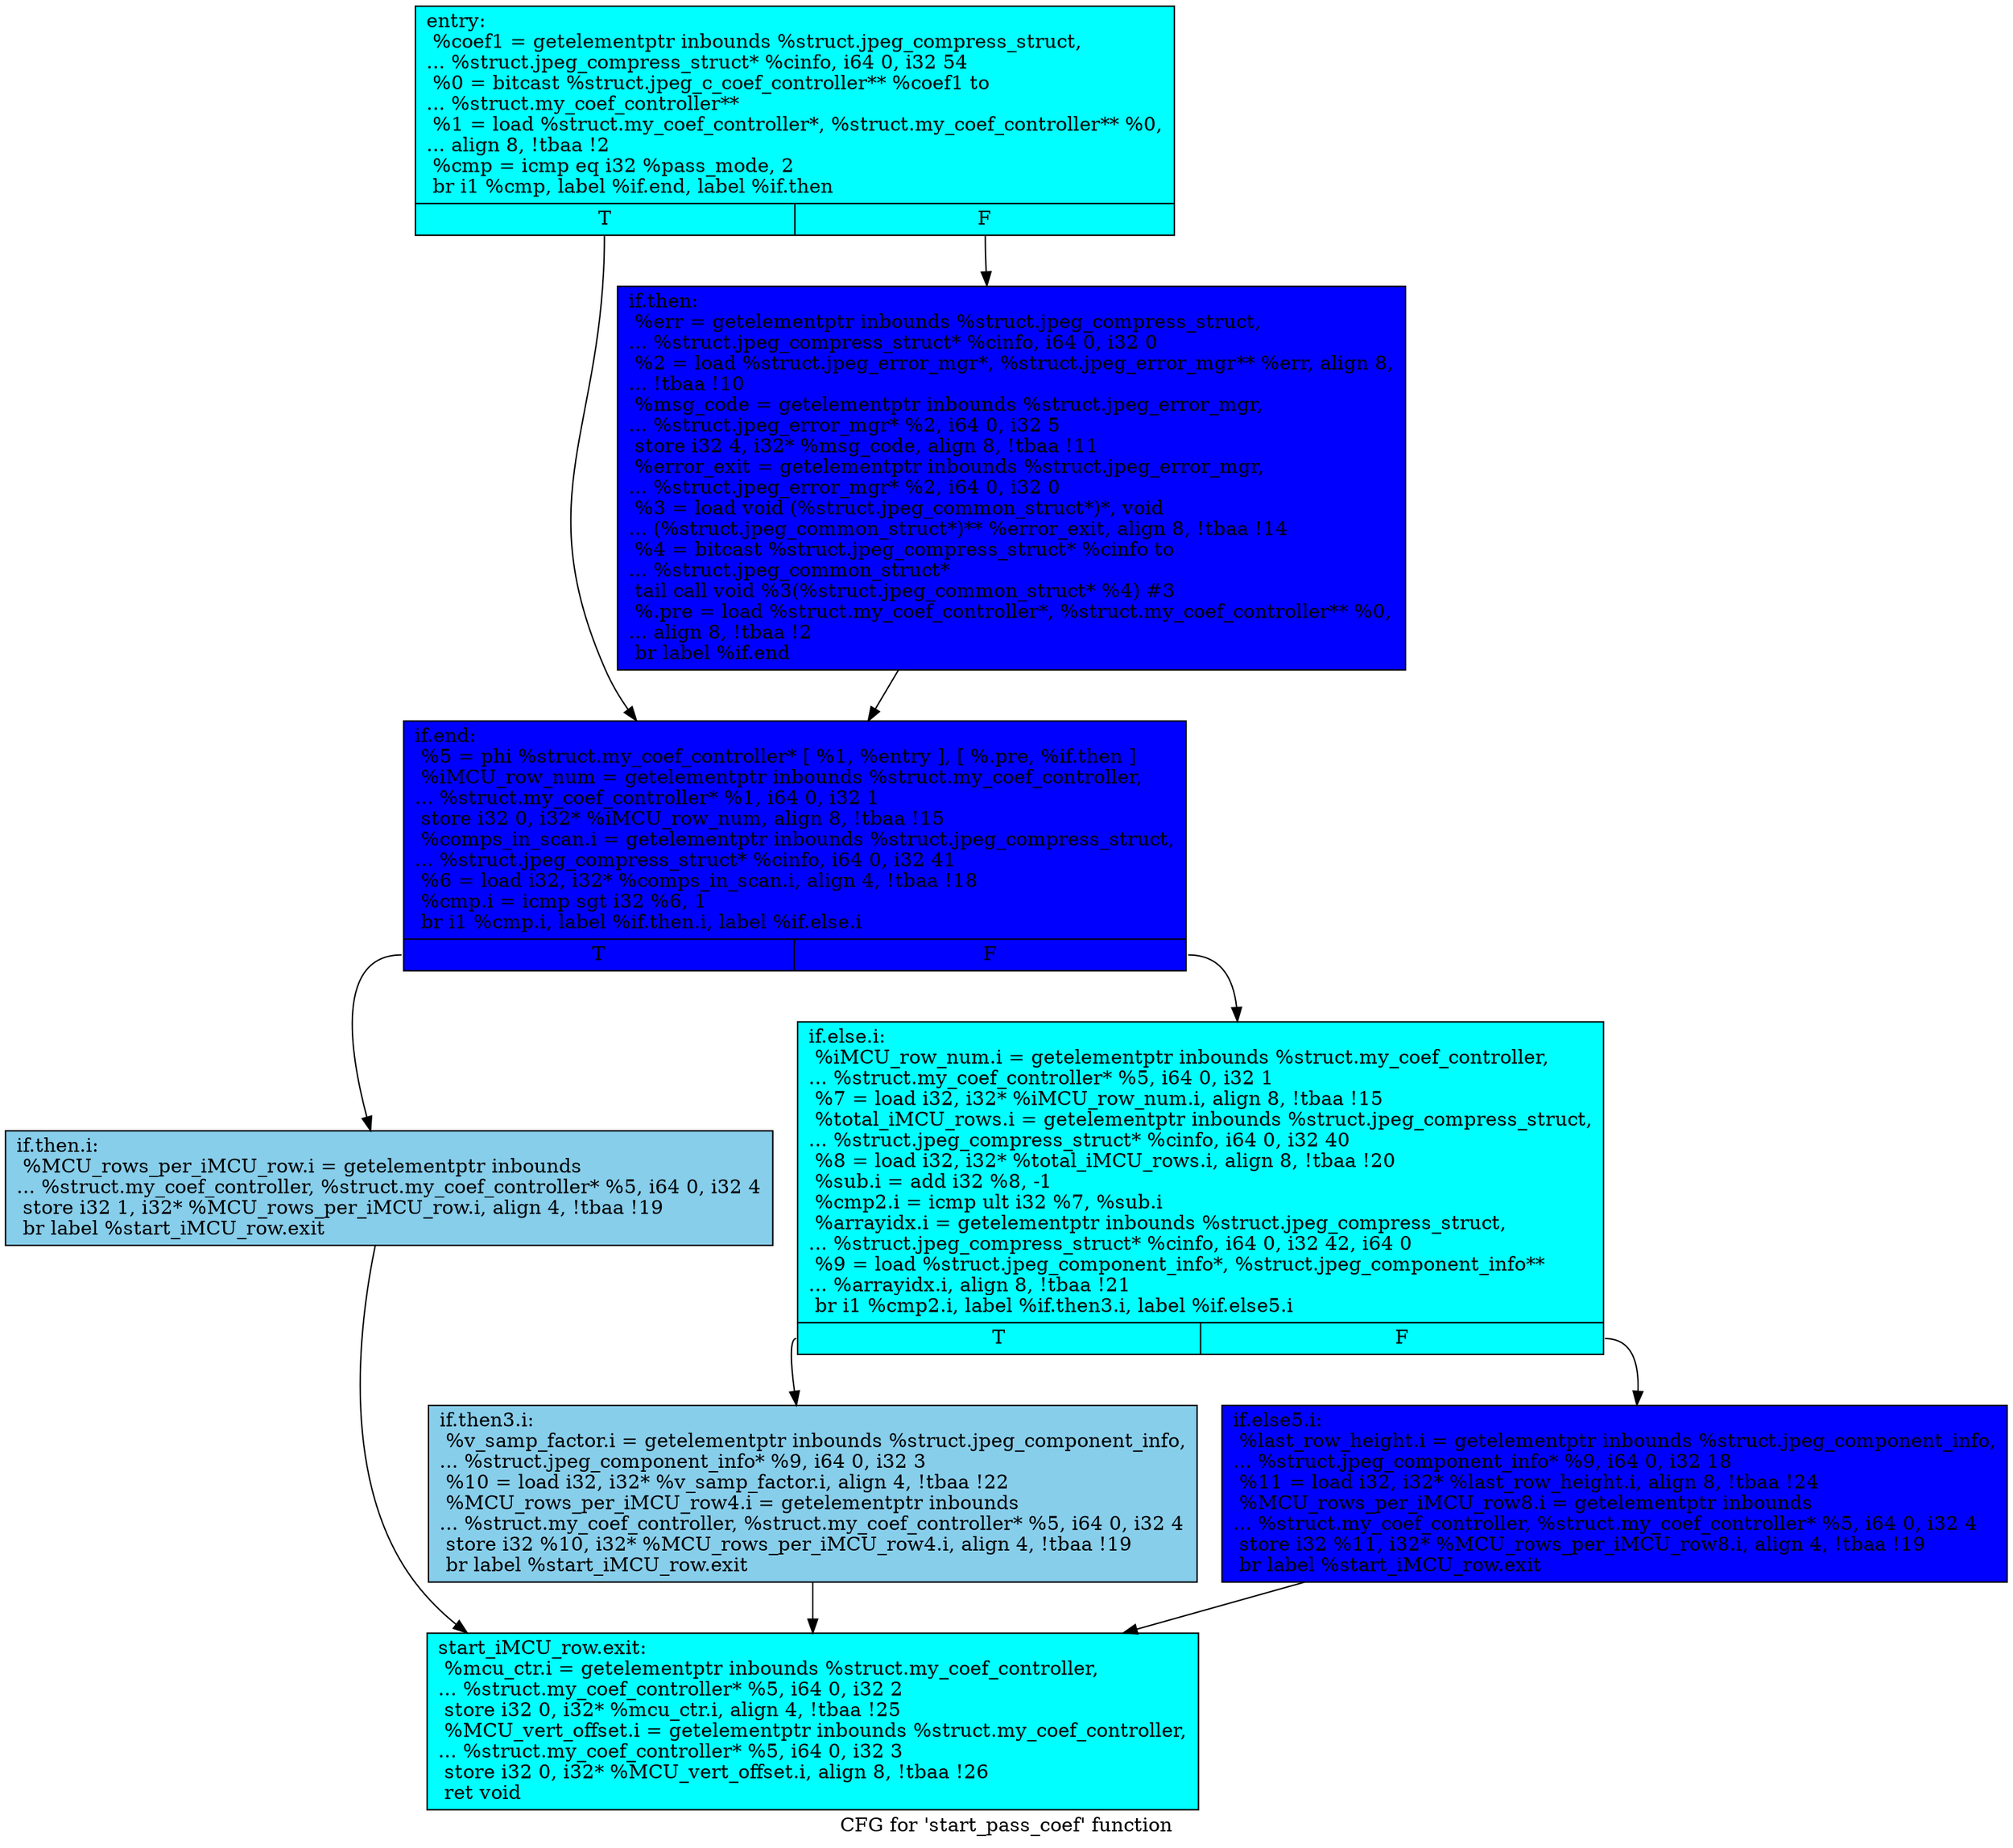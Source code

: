 digraph "CFG for 'start_pass_coef' function" {
	label="CFG for 'start_pass_coef' function";

	Node0x66d73b0 [shape=record, style = filled, fillcolor = blue,  style = filled, fillcolor = cyan, label="{entry:\l  %coef1 = getelementptr inbounds %struct.jpeg_compress_struct,\l... %struct.jpeg_compress_struct* %cinfo, i64 0, i32 54\l  %0 = bitcast %struct.jpeg_c_coef_controller** %coef1 to\l... %struct.my_coef_controller**\l  %1 = load %struct.my_coef_controller*, %struct.my_coef_controller** %0,\l... align 8, !tbaa !2\l  %cmp = icmp eq i32 %pass_mode, 2\l  br i1 %cmp, label %if.end, label %if.then\l|{<s0>T|<s1>F}}"];
	Node0x66d73b0:s0 -> Node0x66d7b50;
	Node0x66d73b0:s1 -> Node0x66d7bc0;
	Node0x66d7bc0 [shape=record, style = filled, fillcolor = blue,  style = filled, fillcolor = blue, label="{if.then:                                          \l  %err = getelementptr inbounds %struct.jpeg_compress_struct,\l... %struct.jpeg_compress_struct* %cinfo, i64 0, i32 0\l  %2 = load %struct.jpeg_error_mgr*, %struct.jpeg_error_mgr** %err, align 8,\l... !tbaa !10\l  %msg_code = getelementptr inbounds %struct.jpeg_error_mgr,\l... %struct.jpeg_error_mgr* %2, i64 0, i32 5\l  store i32 4, i32* %msg_code, align 8, !tbaa !11\l  %error_exit = getelementptr inbounds %struct.jpeg_error_mgr,\l... %struct.jpeg_error_mgr* %2, i64 0, i32 0\l  %3 = load void (%struct.jpeg_common_struct*)*, void\l... (%struct.jpeg_common_struct*)** %error_exit, align 8, !tbaa !14\l  %4 = bitcast %struct.jpeg_compress_struct* %cinfo to\l... %struct.jpeg_common_struct*\l  tail call void %3(%struct.jpeg_common_struct* %4) #3\l  %.pre = load %struct.my_coef_controller*, %struct.my_coef_controller** %0,\l... align 8, !tbaa !2\l  br label %if.end\l}"];
	Node0x66d7bc0 -> Node0x66d7b50;
	Node0x66d7b50 [shape=record, style = filled, fillcolor = blue,  style = filled, fillcolor = blue, label="{if.end:                                           \l  %5 = phi %struct.my_coef_controller* [ %1, %entry ], [ %.pre, %if.then ]\l  %iMCU_row_num = getelementptr inbounds %struct.my_coef_controller,\l... %struct.my_coef_controller* %1, i64 0, i32 1\l  store i32 0, i32* %iMCU_row_num, align 8, !tbaa !15\l  %comps_in_scan.i = getelementptr inbounds %struct.jpeg_compress_struct,\l... %struct.jpeg_compress_struct* %cinfo, i64 0, i32 41\l  %6 = load i32, i32* %comps_in_scan.i, align 4, !tbaa !18\l  %cmp.i = icmp sgt i32 %6, 1\l  br i1 %cmp.i, label %if.then.i, label %if.else.i\l|{<s0>T|<s1>F}}"];
	Node0x66d7b50:s0 -> Node0x66d8700;
	Node0x66d7b50:s1 -> Node0x66ed040;
	Node0x66d8700 [shape=record, style = filled, fillcolor = blue,  style = filled, fillcolor = skyblue, label="{if.then.i:                                        \l  %MCU_rows_per_iMCU_row.i = getelementptr inbounds\l... %struct.my_coef_controller, %struct.my_coef_controller* %5, i64 0, i32 4\l  store i32 1, i32* %MCU_rows_per_iMCU_row.i, align 4, !tbaa !19\l  br label %start_iMCU_row.exit\l}"];
	Node0x66d8700 -> Node0x66ed490;
	Node0x66ed040 [shape=record, style = filled, fillcolor = blue,  style = filled, fillcolor = cyan, label="{if.else.i:                                        \l  %iMCU_row_num.i = getelementptr inbounds %struct.my_coef_controller,\l... %struct.my_coef_controller* %5, i64 0, i32 1\l  %7 = load i32, i32* %iMCU_row_num.i, align 8, !tbaa !15\l  %total_iMCU_rows.i = getelementptr inbounds %struct.jpeg_compress_struct,\l... %struct.jpeg_compress_struct* %cinfo, i64 0, i32 40\l  %8 = load i32, i32* %total_iMCU_rows.i, align 8, !tbaa !20\l  %sub.i = add i32 %8, -1\l  %cmp2.i = icmp ult i32 %7, %sub.i\l  %arrayidx.i = getelementptr inbounds %struct.jpeg_compress_struct,\l... %struct.jpeg_compress_struct* %cinfo, i64 0, i32 42, i64 0\l  %9 = load %struct.jpeg_component_info*, %struct.jpeg_component_info**\l... %arrayidx.i, align 8, !tbaa !21\l  br i1 %cmp2.i, label %if.then3.i, label %if.else5.i\l|{<s0>T|<s1>F}}"];
	Node0x66ed040:s0 -> Node0x66d7fa0;
	Node0x66ed040:s1 -> Node0x66ee290;
	Node0x66d7fa0 [shape=record, style = filled, fillcolor = blue,  style = filled, fillcolor = skyblue, label="{if.then3.i:                                       \l  %v_samp_factor.i = getelementptr inbounds %struct.jpeg_component_info,\l... %struct.jpeg_component_info* %9, i64 0, i32 3\l  %10 = load i32, i32* %v_samp_factor.i, align 4, !tbaa !22\l  %MCU_rows_per_iMCU_row4.i = getelementptr inbounds\l... %struct.my_coef_controller, %struct.my_coef_controller* %5, i64 0, i32 4\l  store i32 %10, i32* %MCU_rows_per_iMCU_row4.i, align 4, !tbaa !19\l  br label %start_iMCU_row.exit\l}"];
	Node0x66d7fa0 -> Node0x66ed490;
	Node0x66ee290 [shape=record, style = filled, fillcolor = blue,  style = filled, fillcolor = blue, label="{if.else5.i:                                       \l  %last_row_height.i = getelementptr inbounds %struct.jpeg_component_info,\l... %struct.jpeg_component_info* %9, i64 0, i32 18\l  %11 = load i32, i32* %last_row_height.i, align 8, !tbaa !24\l  %MCU_rows_per_iMCU_row8.i = getelementptr inbounds\l... %struct.my_coef_controller, %struct.my_coef_controller* %5, i64 0, i32 4\l  store i32 %11, i32* %MCU_rows_per_iMCU_row8.i, align 4, !tbaa !19\l  br label %start_iMCU_row.exit\l}"];
	Node0x66ee290 -> Node0x66ed490;
	Node0x66ed490 [shape=record, style = filled, fillcolor = blue,  style = filled, fillcolor = cyan, label="{start_iMCU_row.exit:                              \l  %mcu_ctr.i = getelementptr inbounds %struct.my_coef_controller,\l... %struct.my_coef_controller* %5, i64 0, i32 2\l  store i32 0, i32* %mcu_ctr.i, align 4, !tbaa !25\l  %MCU_vert_offset.i = getelementptr inbounds %struct.my_coef_controller,\l... %struct.my_coef_controller* %5, i64 0, i32 3\l  store i32 0, i32* %MCU_vert_offset.i, align 8, !tbaa !26\l  ret void\l}"];
}
